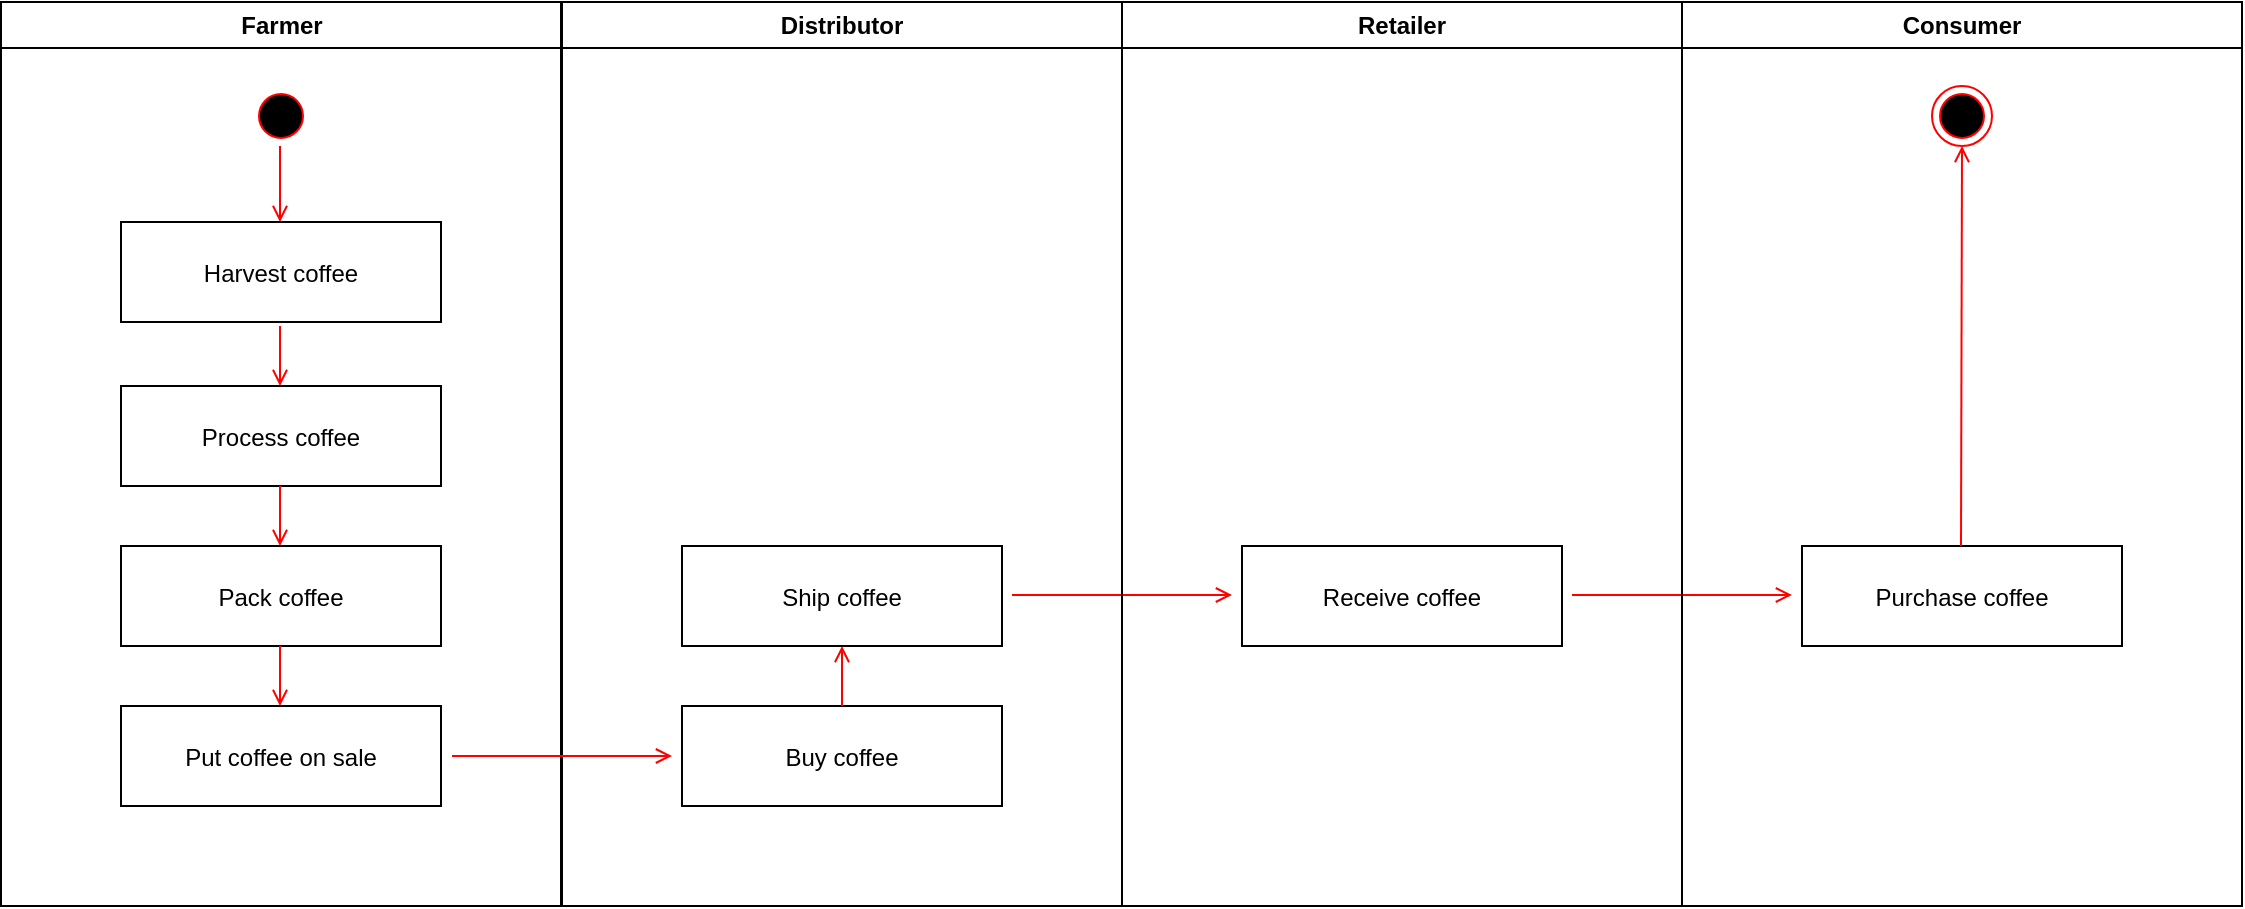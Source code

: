 <mxfile version="17.4.0" type="device"><diagram name="Page-1" id="e7e014a7-5840-1c2e-5031-d8a46d1fe8dd"><mxGraphModel dx="2066" dy="1133" grid="1" gridSize="10" guides="1" tooltips="1" connect="1" arrows="1" fold="1" page="1" pageScale="1" pageWidth="1169" pageHeight="826" background="none" math="0" shadow="0"><root><mxCell id="0"/><mxCell id="1" parent="0"/><mxCell id="2" value="Farmer" style="swimlane;whiteSpace=wrap" parent="1" vertex="1"><mxGeometry x="154.5" y="128" width="280" height="452" as="geometry"/></mxCell><mxCell id="5" value="" style="ellipse;shape=startState;fillColor=#000000;strokeColor=#ff0000;" parent="2" vertex="1"><mxGeometry x="125" y="42" width="30" height="30" as="geometry"/></mxCell><mxCell id="7" value="Harvest coffee" style="" parent="2" vertex="1"><mxGeometry x="60" y="110" width="160" height="50" as="geometry"/></mxCell><mxCell id="8" value="Process coffee" style="" parent="2" vertex="1"><mxGeometry x="60" y="192" width="160" height="50" as="geometry"/></mxCell><mxCell id="yVzUmmNxqjz5N0Aimkfx-50" value="Pack coffee" style="" vertex="1" parent="2"><mxGeometry x="60" y="272" width="160" height="50" as="geometry"/></mxCell><mxCell id="yVzUmmNxqjz5N0Aimkfx-60" value="" style="endArrow=open;strokeColor=#FF0000;endFill=1;rounded=0;" edge="1" parent="2"><mxGeometry relative="1" as="geometry"><mxPoint x="139.5" y="162" as="sourcePoint"/><mxPoint x="139.5" y="192" as="targetPoint"/></mxGeometry></mxCell><mxCell id="yVzUmmNxqjz5N0Aimkfx-51" value="Put coffee on sale" style="" vertex="1" parent="2"><mxGeometry x="60" y="352" width="160" height="50" as="geometry"/></mxCell><mxCell id="9" value="" style="endArrow=open;strokeColor=#FF0000;endFill=1;rounded=0;" parent="2" edge="1"><mxGeometry relative="1" as="geometry"><mxPoint x="139.5" y="72" as="sourcePoint"/><mxPoint x="139.5" y="110" as="targetPoint"/></mxGeometry></mxCell><mxCell id="yVzUmmNxqjz5N0Aimkfx-63" value="" style="endArrow=open;strokeColor=#FF0000;endFill=1;rounded=0;" edge="1" parent="2"><mxGeometry relative="1" as="geometry"><mxPoint x="139.5" y="242" as="sourcePoint"/><mxPoint x="139.5" y="272" as="targetPoint"/></mxGeometry></mxCell><mxCell id="yVzUmmNxqjz5N0Aimkfx-64" value="" style="endArrow=open;strokeColor=#FF0000;endFill=1;rounded=0;" edge="1" parent="2"><mxGeometry relative="1" as="geometry"><mxPoint x="139.5" y="322" as="sourcePoint"/><mxPoint x="139.5" y="352" as="targetPoint"/></mxGeometry></mxCell><mxCell id="yVzUmmNxqjz5N0Aimkfx-54" value="Distributor" style="swimlane;whiteSpace=wrap" vertex="1" parent="1"><mxGeometry x="435" y="128" width="280" height="452" as="geometry"/></mxCell><mxCell id="yVzUmmNxqjz5N0Aimkfx-56" value="Buy coffee" style="" vertex="1" parent="yVzUmmNxqjz5N0Aimkfx-54"><mxGeometry x="60" y="352" width="160" height="50" as="geometry"/></mxCell><mxCell id="yVzUmmNxqjz5N0Aimkfx-57" value="Ship coffee" style="" vertex="1" parent="yVzUmmNxqjz5N0Aimkfx-54"><mxGeometry x="60" y="272" width="160" height="50" as="geometry"/></mxCell><mxCell id="yVzUmmNxqjz5N0Aimkfx-66" value="" style="endArrow=open;strokeColor=#FF0000;endFill=1;rounded=0;" edge="1" parent="yVzUmmNxqjz5N0Aimkfx-54"><mxGeometry relative="1" as="geometry"><mxPoint x="140" y="352" as="sourcePoint"/><mxPoint x="140" y="322" as="targetPoint"/></mxGeometry></mxCell><mxCell id="yVzUmmNxqjz5N0Aimkfx-75" value="" style="endArrow=open;strokeColor=#FF0000;endFill=1;rounded=0;" edge="1" parent="yVzUmmNxqjz5N0Aimkfx-54"><mxGeometry relative="1" as="geometry"><mxPoint x="225" y="296.5" as="sourcePoint"/><mxPoint x="335" y="296.5" as="targetPoint"/><Array as="points"><mxPoint x="295" y="296.5"/></Array></mxGeometry></mxCell><mxCell id="yVzUmmNxqjz5N0Aimkfx-65" value="" style="endArrow=open;strokeColor=#FF0000;endFill=1;rounded=0;" edge="1" parent="1"><mxGeometry relative="1" as="geometry"><mxPoint x="380" y="505" as="sourcePoint"/><mxPoint x="490" y="505" as="targetPoint"/><Array as="points"><mxPoint x="450" y="505"/></Array></mxGeometry></mxCell><mxCell id="yVzUmmNxqjz5N0Aimkfx-67" value="Retailer" style="swimlane;whiteSpace=wrap" vertex="1" parent="1"><mxGeometry x="715" y="128" width="280" height="452" as="geometry"/></mxCell><mxCell id="yVzUmmNxqjz5N0Aimkfx-69" value="Receive coffee" style="" vertex="1" parent="yVzUmmNxqjz5N0Aimkfx-67"><mxGeometry x="60" y="272" width="160" height="50" as="geometry"/></mxCell><mxCell id="yVzUmmNxqjz5N0Aimkfx-76" value="" style="endArrow=open;strokeColor=#FF0000;endFill=1;rounded=0;" edge="1" parent="yVzUmmNxqjz5N0Aimkfx-67"><mxGeometry relative="1" as="geometry"><mxPoint x="225" y="296.5" as="sourcePoint"/><mxPoint x="335" y="296.5" as="targetPoint"/><Array as="points"><mxPoint x="295" y="296.5"/></Array></mxGeometry></mxCell><mxCell id="yVzUmmNxqjz5N0Aimkfx-71" value="Consumer" style="swimlane;whiteSpace=wrap" vertex="1" parent="1"><mxGeometry x="995" y="128" width="280" height="452" as="geometry"/></mxCell><mxCell id="yVzUmmNxqjz5N0Aimkfx-73" value="Purchase coffee" style="" vertex="1" parent="yVzUmmNxqjz5N0Aimkfx-71"><mxGeometry x="60" y="272" width="160" height="50" as="geometry"/></mxCell><mxCell id="yVzUmmNxqjz5N0Aimkfx-45" value="" style="ellipse;shape=endState;fillColor=#000000;strokeColor=#ff0000" vertex="1" parent="yVzUmmNxqjz5N0Aimkfx-71"><mxGeometry x="125" y="42" width="30" height="30" as="geometry"/></mxCell><mxCell id="yVzUmmNxqjz5N0Aimkfx-77" value="" style="endArrow=open;strokeColor=#FF0000;endFill=1;rounded=0;entryX=0.5;entryY=1;entryDx=0;entryDy=0;" edge="1" parent="yVzUmmNxqjz5N0Aimkfx-71" target="yVzUmmNxqjz5N0Aimkfx-45"><mxGeometry relative="1" as="geometry"><mxPoint x="139.5" y="272" as="sourcePoint"/><mxPoint x="139.5" y="242" as="targetPoint"/></mxGeometry></mxCell></root></mxGraphModel></diagram></mxfile>